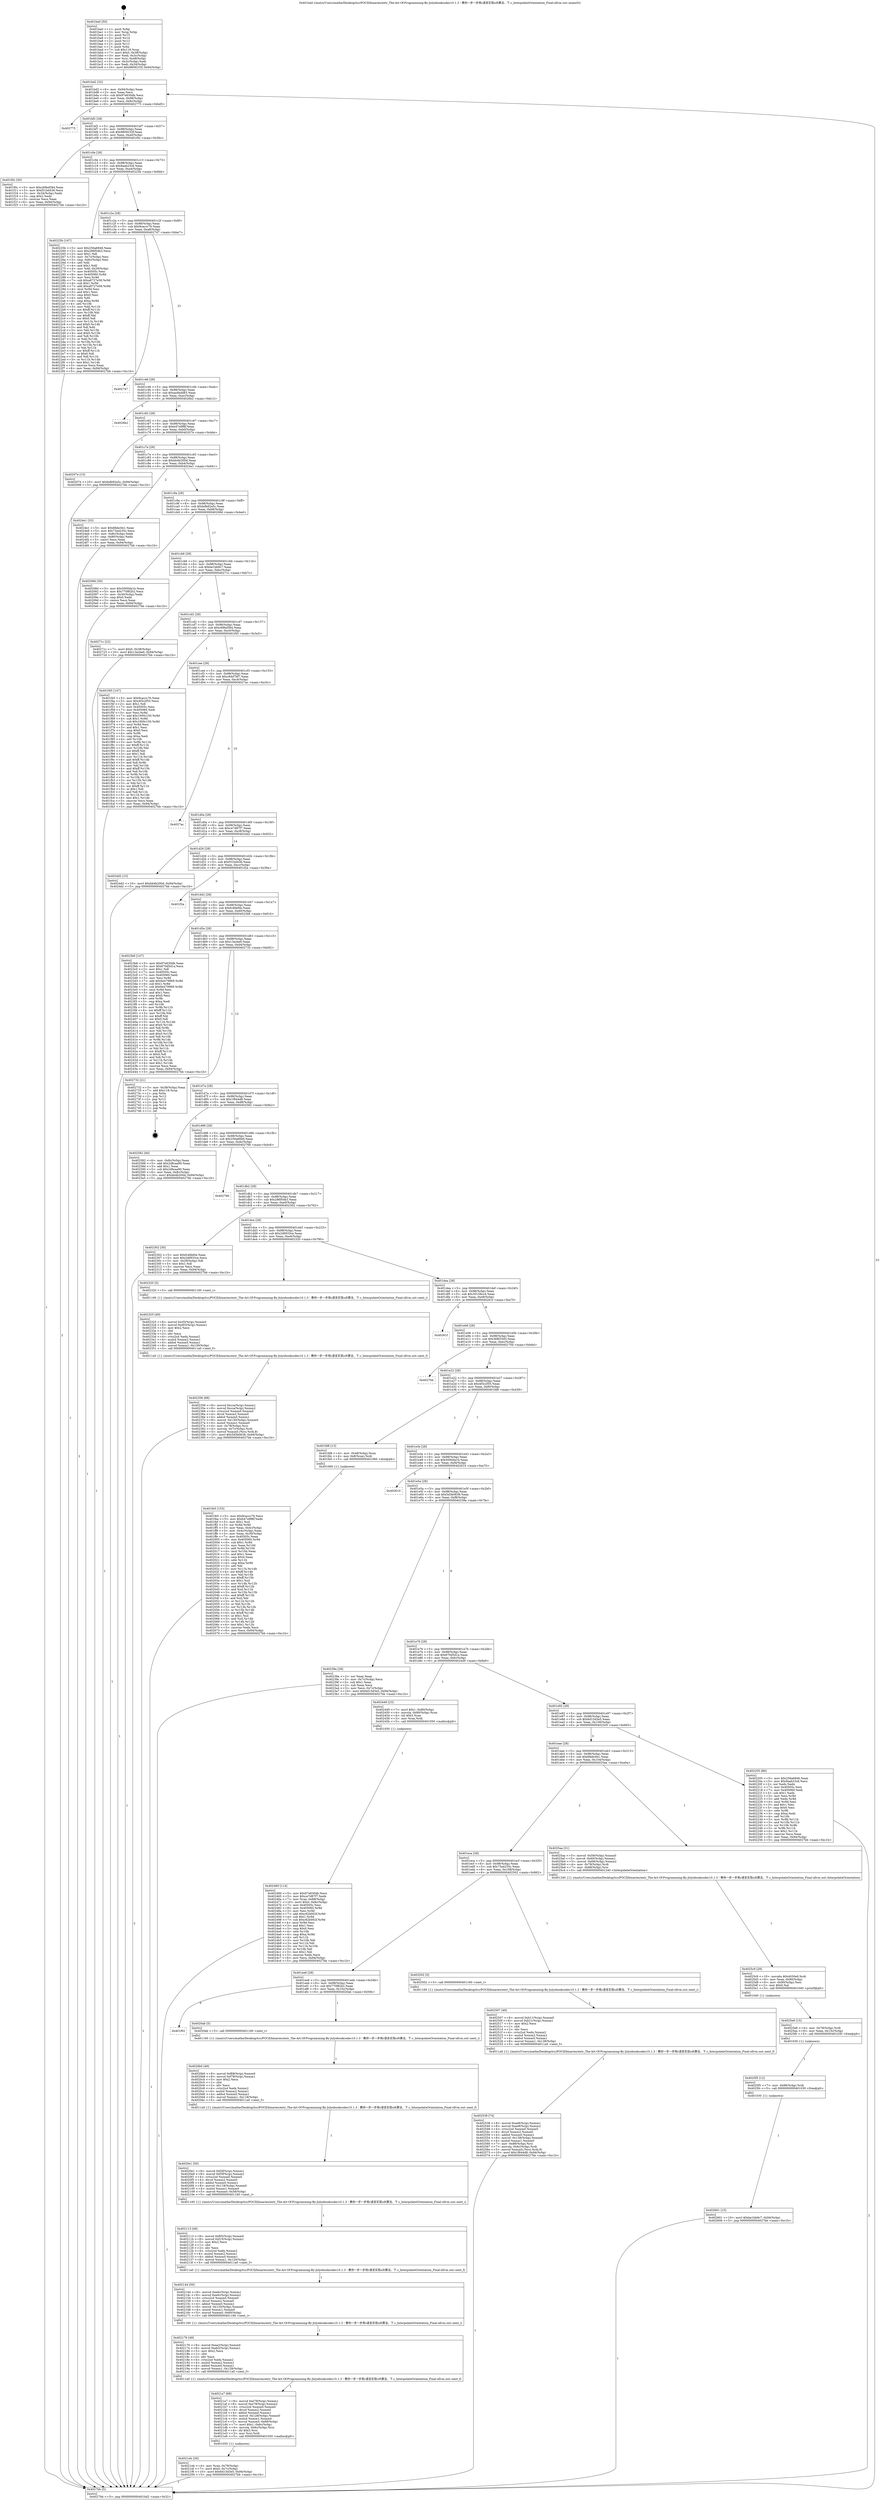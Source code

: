 digraph "0x401ba0" {
  label = "0x401ba0 (/mnt/c/Users/mathe/Desktop/tcc/POCII/binaries/extr_The-Art-Of-Programming-By-Julyebookcodec10.1.3：教你一步一步用c语言实现sift算法、下.c_InterpolateOrientation_Final-ollvm.out::main(0))"
  labelloc = "t"
  node[shape=record]

  Entry [label="",width=0.3,height=0.3,shape=circle,fillcolor=black,style=filled]
  "0x401bd2" [label="{
     0x401bd2 [32]\l
     | [instrs]\l
     &nbsp;&nbsp;0x401bd2 \<+6\>: mov -0x94(%rbp),%eax\l
     &nbsp;&nbsp;0x401bd8 \<+2\>: mov %eax,%ecx\l
     &nbsp;&nbsp;0x401bda \<+6\>: sub $0x97e630db,%ecx\l
     &nbsp;&nbsp;0x401be0 \<+6\>: mov %eax,-0x98(%rbp)\l
     &nbsp;&nbsp;0x401be6 \<+6\>: mov %ecx,-0x9c(%rbp)\l
     &nbsp;&nbsp;0x401bec \<+6\>: je 0000000000402775 \<main+0xbd5\>\l
  }"]
  "0x402775" [label="{
     0x402775\l
  }", style=dashed]
  "0x401bf2" [label="{
     0x401bf2 [28]\l
     | [instrs]\l
     &nbsp;&nbsp;0x401bf2 \<+5\>: jmp 0000000000401bf7 \<main+0x57\>\l
     &nbsp;&nbsp;0x401bf7 \<+6\>: mov -0x98(%rbp),%eax\l
     &nbsp;&nbsp;0x401bfd \<+5\>: sub $0x9809233f,%eax\l
     &nbsp;&nbsp;0x401c02 \<+6\>: mov %eax,-0xa0(%rbp)\l
     &nbsp;&nbsp;0x401c08 \<+6\>: je 0000000000401f0c \<main+0x36c\>\l
  }"]
  Exit [label="",width=0.3,height=0.3,shape=circle,fillcolor=black,style=filled,peripheries=2]
  "0x401f0c" [label="{
     0x401f0c [30]\l
     | [instrs]\l
     &nbsp;&nbsp;0x401f0c \<+5\>: mov $0xc69bd584,%eax\l
     &nbsp;&nbsp;0x401f11 \<+5\>: mov $0xf31bd436,%ecx\l
     &nbsp;&nbsp;0x401f16 \<+3\>: mov -0x34(%rbp),%edx\l
     &nbsp;&nbsp;0x401f19 \<+3\>: cmp $0x2,%edx\l
     &nbsp;&nbsp;0x401f1c \<+3\>: cmovne %ecx,%eax\l
     &nbsp;&nbsp;0x401f1f \<+6\>: mov %eax,-0x94(%rbp)\l
     &nbsp;&nbsp;0x401f25 \<+5\>: jmp 00000000004027bb \<main+0xc1b\>\l
  }"]
  "0x401c0e" [label="{
     0x401c0e [28]\l
     | [instrs]\l
     &nbsp;&nbsp;0x401c0e \<+5\>: jmp 0000000000401c13 \<main+0x73\>\l
     &nbsp;&nbsp;0x401c13 \<+6\>: mov -0x98(%rbp),%eax\l
     &nbsp;&nbsp;0x401c19 \<+5\>: sub $0x9aab23c6,%eax\l
     &nbsp;&nbsp;0x401c1e \<+6\>: mov %eax,-0xa4(%rbp)\l
     &nbsp;&nbsp;0x401c24 \<+6\>: je 000000000040225b \<main+0x6bb\>\l
  }"]
  "0x4027bb" [label="{
     0x4027bb [5]\l
     | [instrs]\l
     &nbsp;&nbsp;0x4027bb \<+5\>: jmp 0000000000401bd2 \<main+0x32\>\l
  }"]
  "0x401ba0" [label="{
     0x401ba0 [50]\l
     | [instrs]\l
     &nbsp;&nbsp;0x401ba0 \<+1\>: push %rbp\l
     &nbsp;&nbsp;0x401ba1 \<+3\>: mov %rsp,%rbp\l
     &nbsp;&nbsp;0x401ba4 \<+2\>: push %r15\l
     &nbsp;&nbsp;0x401ba6 \<+2\>: push %r14\l
     &nbsp;&nbsp;0x401ba8 \<+2\>: push %r13\l
     &nbsp;&nbsp;0x401baa \<+2\>: push %r12\l
     &nbsp;&nbsp;0x401bac \<+1\>: push %rbx\l
     &nbsp;&nbsp;0x401bad \<+7\>: sub $0x118,%rsp\l
     &nbsp;&nbsp;0x401bb4 \<+7\>: movl $0x0,-0x38(%rbp)\l
     &nbsp;&nbsp;0x401bbb \<+3\>: mov %edi,-0x3c(%rbp)\l
     &nbsp;&nbsp;0x401bbe \<+4\>: mov %rsi,-0x48(%rbp)\l
     &nbsp;&nbsp;0x401bc2 \<+3\>: mov -0x3c(%rbp),%edi\l
     &nbsp;&nbsp;0x401bc5 \<+3\>: mov %edi,-0x34(%rbp)\l
     &nbsp;&nbsp;0x401bc8 \<+10\>: movl $0x9809233f,-0x94(%rbp)\l
  }"]
  "0x402601" [label="{
     0x402601 [15]\l
     | [instrs]\l
     &nbsp;&nbsp;0x402601 \<+10\>: movl $0xbe1bb9c7,-0x94(%rbp)\l
     &nbsp;&nbsp;0x40260b \<+5\>: jmp 00000000004027bb \<main+0xc1b\>\l
  }"]
  "0x40225b" [label="{
     0x40225b [167]\l
     | [instrs]\l
     &nbsp;&nbsp;0x40225b \<+5\>: mov $0x256a6846,%eax\l
     &nbsp;&nbsp;0x402260 \<+5\>: mov $0x286f54b3,%ecx\l
     &nbsp;&nbsp;0x402265 \<+2\>: mov $0x1,%dl\l
     &nbsp;&nbsp;0x402267 \<+3\>: mov -0x7c(%rbp),%esi\l
     &nbsp;&nbsp;0x40226a \<+3\>: cmp -0x6c(%rbp),%esi\l
     &nbsp;&nbsp;0x40226d \<+4\>: setl %dil\l
     &nbsp;&nbsp;0x402271 \<+4\>: and $0x1,%dil\l
     &nbsp;&nbsp;0x402275 \<+4\>: mov %dil,-0x29(%rbp)\l
     &nbsp;&nbsp;0x402279 \<+7\>: mov 0x40505c,%esi\l
     &nbsp;&nbsp;0x402280 \<+8\>: mov 0x405060,%r8d\l
     &nbsp;&nbsp;0x402288 \<+3\>: mov %esi,%r9d\l
     &nbsp;&nbsp;0x40228b \<+7\>: sub $0xa8727e58,%r9d\l
     &nbsp;&nbsp;0x402292 \<+4\>: sub $0x1,%r9d\l
     &nbsp;&nbsp;0x402296 \<+7\>: add $0xa8727e58,%r9d\l
     &nbsp;&nbsp;0x40229d \<+4\>: imul %r9d,%esi\l
     &nbsp;&nbsp;0x4022a1 \<+3\>: and $0x1,%esi\l
     &nbsp;&nbsp;0x4022a4 \<+3\>: cmp $0x0,%esi\l
     &nbsp;&nbsp;0x4022a7 \<+4\>: sete %dil\l
     &nbsp;&nbsp;0x4022ab \<+4\>: cmp $0xa,%r8d\l
     &nbsp;&nbsp;0x4022af \<+4\>: setl %r10b\l
     &nbsp;&nbsp;0x4022b3 \<+3\>: mov %dil,%r11b\l
     &nbsp;&nbsp;0x4022b6 \<+4\>: xor $0xff,%r11b\l
     &nbsp;&nbsp;0x4022ba \<+3\>: mov %r10b,%bl\l
     &nbsp;&nbsp;0x4022bd \<+3\>: xor $0xff,%bl\l
     &nbsp;&nbsp;0x4022c0 \<+3\>: xor $0x0,%dl\l
     &nbsp;&nbsp;0x4022c3 \<+3\>: mov %r11b,%r14b\l
     &nbsp;&nbsp;0x4022c6 \<+4\>: and $0x0,%r14b\l
     &nbsp;&nbsp;0x4022ca \<+3\>: and %dl,%dil\l
     &nbsp;&nbsp;0x4022cd \<+3\>: mov %bl,%r15b\l
     &nbsp;&nbsp;0x4022d0 \<+4\>: and $0x0,%r15b\l
     &nbsp;&nbsp;0x4022d4 \<+3\>: and %dl,%r10b\l
     &nbsp;&nbsp;0x4022d7 \<+3\>: or %dil,%r14b\l
     &nbsp;&nbsp;0x4022da \<+3\>: or %r10b,%r15b\l
     &nbsp;&nbsp;0x4022dd \<+3\>: xor %r15b,%r14b\l
     &nbsp;&nbsp;0x4022e0 \<+3\>: or %bl,%r11b\l
     &nbsp;&nbsp;0x4022e3 \<+4\>: xor $0xff,%r11b\l
     &nbsp;&nbsp;0x4022e7 \<+3\>: or $0x0,%dl\l
     &nbsp;&nbsp;0x4022ea \<+3\>: and %dl,%r11b\l
     &nbsp;&nbsp;0x4022ed \<+3\>: or %r11b,%r14b\l
     &nbsp;&nbsp;0x4022f0 \<+4\>: test $0x1,%r14b\l
     &nbsp;&nbsp;0x4022f4 \<+3\>: cmovne %ecx,%eax\l
     &nbsp;&nbsp;0x4022f7 \<+6\>: mov %eax,-0x94(%rbp)\l
     &nbsp;&nbsp;0x4022fd \<+5\>: jmp 00000000004027bb \<main+0xc1b\>\l
  }"]
  "0x401c2a" [label="{
     0x401c2a [28]\l
     | [instrs]\l
     &nbsp;&nbsp;0x401c2a \<+5\>: jmp 0000000000401c2f \<main+0x8f\>\l
     &nbsp;&nbsp;0x401c2f \<+6\>: mov -0x98(%rbp),%eax\l
     &nbsp;&nbsp;0x401c35 \<+5\>: sub $0x9caccc76,%eax\l
     &nbsp;&nbsp;0x401c3a \<+6\>: mov %eax,-0xa8(%rbp)\l
     &nbsp;&nbsp;0x401c40 \<+6\>: je 0000000000402747 \<main+0xba7\>\l
  }"]
  "0x4025f5" [label="{
     0x4025f5 [12]\l
     | [instrs]\l
     &nbsp;&nbsp;0x4025f5 \<+7\>: mov -0x88(%rbp),%rdi\l
     &nbsp;&nbsp;0x4025fc \<+5\>: call 0000000000401030 \<free@plt\>\l
     | [calls]\l
     &nbsp;&nbsp;0x401030 \{1\} (unknown)\l
  }"]
  "0x402747" [label="{
     0x402747\l
  }", style=dashed]
  "0x401c46" [label="{
     0x401c46 [28]\l
     | [instrs]\l
     &nbsp;&nbsp;0x401c46 \<+5\>: jmp 0000000000401c4b \<main+0xab\>\l
     &nbsp;&nbsp;0x401c4b \<+6\>: mov -0x98(%rbp),%eax\l
     &nbsp;&nbsp;0x401c51 \<+5\>: sub $0xaa4bdd83,%eax\l
     &nbsp;&nbsp;0x401c56 \<+6\>: mov %eax,-0xac(%rbp)\l
     &nbsp;&nbsp;0x401c5c \<+6\>: je 00000000004026b2 \<main+0xb12\>\l
  }"]
  "0x4025e6" [label="{
     0x4025e6 [15]\l
     | [instrs]\l
     &nbsp;&nbsp;0x4025e6 \<+4\>: mov -0x78(%rbp),%rdi\l
     &nbsp;&nbsp;0x4025ea \<+6\>: mov %eax,-0x13c(%rbp)\l
     &nbsp;&nbsp;0x4025f0 \<+5\>: call 0000000000401030 \<free@plt\>\l
     | [calls]\l
     &nbsp;&nbsp;0x401030 \{1\} (unknown)\l
  }"]
  "0x4026b2" [label="{
     0x4026b2\l
  }", style=dashed]
  "0x401c62" [label="{
     0x401c62 [28]\l
     | [instrs]\l
     &nbsp;&nbsp;0x401c62 \<+5\>: jmp 0000000000401c67 \<main+0xc7\>\l
     &nbsp;&nbsp;0x401c67 \<+6\>: mov -0x98(%rbp),%eax\l
     &nbsp;&nbsp;0x401c6d \<+5\>: sub $0xb47e9f8f,%eax\l
     &nbsp;&nbsp;0x401c72 \<+6\>: mov %eax,-0xb0(%rbp)\l
     &nbsp;&nbsp;0x401c78 \<+6\>: je 000000000040207e \<main+0x4de\>\l
  }"]
  "0x4025c9" [label="{
     0x4025c9 [29]\l
     | [instrs]\l
     &nbsp;&nbsp;0x4025c9 \<+10\>: movabs $0x4030e6,%rdi\l
     &nbsp;&nbsp;0x4025d3 \<+6\>: mov %eax,-0x90(%rbp)\l
     &nbsp;&nbsp;0x4025d9 \<+6\>: mov -0x90(%rbp),%esi\l
     &nbsp;&nbsp;0x4025df \<+2\>: mov $0x0,%al\l
     &nbsp;&nbsp;0x4025e1 \<+5\>: call 0000000000401040 \<printf@plt\>\l
     | [calls]\l
     &nbsp;&nbsp;0x401040 \{1\} (unknown)\l
  }"]
  "0x40207e" [label="{
     0x40207e [15]\l
     | [instrs]\l
     &nbsp;&nbsp;0x40207e \<+10\>: movl $0xbdb92a5c,-0x94(%rbp)\l
     &nbsp;&nbsp;0x402088 \<+5\>: jmp 00000000004027bb \<main+0xc1b\>\l
  }"]
  "0x401c7e" [label="{
     0x401c7e [28]\l
     | [instrs]\l
     &nbsp;&nbsp;0x401c7e \<+5\>: jmp 0000000000401c83 \<main+0xe3\>\l
     &nbsp;&nbsp;0x401c83 \<+6\>: mov -0x98(%rbp),%eax\l
     &nbsp;&nbsp;0x401c89 \<+5\>: sub $0xbb4b200d,%eax\l
     &nbsp;&nbsp;0x401c8e \<+6\>: mov %eax,-0xb4(%rbp)\l
     &nbsp;&nbsp;0x401c94 \<+6\>: je 00000000004024e1 \<main+0x941\>\l
  }"]
  "0x402538" [label="{
     0x402538 [74]\l
     | [instrs]\l
     &nbsp;&nbsp;0x402538 \<+8\>: movsd 0xae8(%rip),%xmm1\l
     &nbsp;&nbsp;0x402540 \<+8\>: movsd 0xae8(%rip),%xmm2\l
     &nbsp;&nbsp;0x402548 \<+4\>: cvtss2sd %xmm0,%xmm0\l
     &nbsp;&nbsp;0x40254c \<+4\>: divsd %xmm2,%xmm0\l
     &nbsp;&nbsp;0x402550 \<+4\>: addsd %xmm0,%xmm1\l
     &nbsp;&nbsp;0x402554 \<+8\>: movsd -0x138(%rbp),%xmm0\l
     &nbsp;&nbsp;0x40255c \<+4\>: mulsd %xmm1,%xmm0\l
     &nbsp;&nbsp;0x402560 \<+7\>: mov -0x88(%rbp),%rsi\l
     &nbsp;&nbsp;0x402567 \<+7\>: movslq -0x8c(%rbp),%rdi\l
     &nbsp;&nbsp;0x40256e \<+5\>: movsd %xmm0,(%rsi,%rdi,8)\l
     &nbsp;&nbsp;0x402573 \<+10\>: movl $0x1f644d8,-0x94(%rbp)\l
     &nbsp;&nbsp;0x40257d \<+5\>: jmp 00000000004027bb \<main+0xc1b\>\l
  }"]
  "0x4024e1" [label="{
     0x4024e1 [33]\l
     | [instrs]\l
     &nbsp;&nbsp;0x4024e1 \<+5\>: mov $0x6febc0e1,%eax\l
     &nbsp;&nbsp;0x4024e6 \<+5\>: mov $0x73a4235c,%ecx\l
     &nbsp;&nbsp;0x4024eb \<+6\>: mov -0x8c(%rbp),%edx\l
     &nbsp;&nbsp;0x4024f1 \<+3\>: cmp -0x80(%rbp),%edx\l
     &nbsp;&nbsp;0x4024f4 \<+3\>: cmovl %ecx,%eax\l
     &nbsp;&nbsp;0x4024f7 \<+6\>: mov %eax,-0x94(%rbp)\l
     &nbsp;&nbsp;0x4024fd \<+5\>: jmp 00000000004027bb \<main+0xc1b\>\l
  }"]
  "0x401c9a" [label="{
     0x401c9a [28]\l
     | [instrs]\l
     &nbsp;&nbsp;0x401c9a \<+5\>: jmp 0000000000401c9f \<main+0xff\>\l
     &nbsp;&nbsp;0x401c9f \<+6\>: mov -0x98(%rbp),%eax\l
     &nbsp;&nbsp;0x401ca5 \<+5\>: sub $0xbdb92a5c,%eax\l
     &nbsp;&nbsp;0x401caa \<+6\>: mov %eax,-0xb8(%rbp)\l
     &nbsp;&nbsp;0x401cb0 \<+6\>: je 000000000040208d \<main+0x4ed\>\l
  }"]
  "0x402507" [label="{
     0x402507 [49]\l
     | [instrs]\l
     &nbsp;&nbsp;0x402507 \<+8\>: movsd 0xb11(%rip),%xmm0\l
     &nbsp;&nbsp;0x40250f \<+8\>: movsd 0xb21(%rip),%xmm1\l
     &nbsp;&nbsp;0x402517 \<+5\>: mov $0x2,%ecx\l
     &nbsp;&nbsp;0x40251c \<+1\>: cltd\l
     &nbsp;&nbsp;0x40251d \<+2\>: idiv %ecx\l
     &nbsp;&nbsp;0x40251f \<+4\>: cvtsi2sd %edx,%xmm2\l
     &nbsp;&nbsp;0x402523 \<+4\>: mulsd %xmm2,%xmm1\l
     &nbsp;&nbsp;0x402527 \<+4\>: addsd %xmm0,%xmm1\l
     &nbsp;&nbsp;0x40252b \<+8\>: movsd %xmm1,-0x138(%rbp)\l
     &nbsp;&nbsp;0x402533 \<+5\>: call 00000000004011a0 \<next_f\>\l
     | [calls]\l
     &nbsp;&nbsp;0x4011a0 \{1\} (/mnt/c/Users/mathe/Desktop/tcc/POCII/binaries/extr_The-Art-Of-Programming-By-Julyebookcodec10.1.3：教你一步一步用c语言实现sift算法、下.c_InterpolateOrientation_Final-ollvm.out::next_f)\l
  }"]
  "0x40208d" [label="{
     0x40208d [30]\l
     | [instrs]\l
     &nbsp;&nbsp;0x40208d \<+5\>: mov $0x5000da1b,%eax\l
     &nbsp;&nbsp;0x402092 \<+5\>: mov $0x770f82b2,%ecx\l
     &nbsp;&nbsp;0x402097 \<+3\>: mov -0x30(%rbp),%edx\l
     &nbsp;&nbsp;0x40209a \<+3\>: cmp $0x0,%edx\l
     &nbsp;&nbsp;0x40209d \<+3\>: cmove %ecx,%eax\l
     &nbsp;&nbsp;0x4020a0 \<+6\>: mov %eax,-0x94(%rbp)\l
     &nbsp;&nbsp;0x4020a6 \<+5\>: jmp 00000000004027bb \<main+0xc1b\>\l
  }"]
  "0x401cb6" [label="{
     0x401cb6 [28]\l
     | [instrs]\l
     &nbsp;&nbsp;0x401cb6 \<+5\>: jmp 0000000000401cbb \<main+0x11b\>\l
     &nbsp;&nbsp;0x401cbb \<+6\>: mov -0x98(%rbp),%eax\l
     &nbsp;&nbsp;0x401cc1 \<+5\>: sub $0xbe1bb9c7,%eax\l
     &nbsp;&nbsp;0x401cc6 \<+6\>: mov %eax,-0xbc(%rbp)\l
     &nbsp;&nbsp;0x401ccc \<+6\>: je 000000000040271c \<main+0xb7c\>\l
  }"]
  "0x402460" [label="{
     0x402460 [114]\l
     | [instrs]\l
     &nbsp;&nbsp;0x402460 \<+5\>: mov $0x97e630db,%ecx\l
     &nbsp;&nbsp;0x402465 \<+5\>: mov $0xce7d87f7,%edx\l
     &nbsp;&nbsp;0x40246a \<+7\>: mov %rax,-0x88(%rbp)\l
     &nbsp;&nbsp;0x402471 \<+10\>: movl $0x0,-0x8c(%rbp)\l
     &nbsp;&nbsp;0x40247b \<+7\>: mov 0x40505c,%esi\l
     &nbsp;&nbsp;0x402482 \<+8\>: mov 0x405060,%r8d\l
     &nbsp;&nbsp;0x40248a \<+3\>: mov %esi,%r9d\l
     &nbsp;&nbsp;0x40248d \<+7\>: add $0xc62b002f,%r9d\l
     &nbsp;&nbsp;0x402494 \<+4\>: sub $0x1,%r9d\l
     &nbsp;&nbsp;0x402498 \<+7\>: sub $0xc62b002f,%r9d\l
     &nbsp;&nbsp;0x40249f \<+4\>: imul %r9d,%esi\l
     &nbsp;&nbsp;0x4024a3 \<+3\>: and $0x1,%esi\l
     &nbsp;&nbsp;0x4024a6 \<+3\>: cmp $0x0,%esi\l
     &nbsp;&nbsp;0x4024a9 \<+4\>: sete %r10b\l
     &nbsp;&nbsp;0x4024ad \<+4\>: cmp $0xa,%r8d\l
     &nbsp;&nbsp;0x4024b1 \<+4\>: setl %r11b\l
     &nbsp;&nbsp;0x4024b5 \<+3\>: mov %r10b,%bl\l
     &nbsp;&nbsp;0x4024b8 \<+3\>: and %r11b,%bl\l
     &nbsp;&nbsp;0x4024bb \<+3\>: xor %r11b,%r10b\l
     &nbsp;&nbsp;0x4024be \<+3\>: or %r10b,%bl\l
     &nbsp;&nbsp;0x4024c1 \<+3\>: test $0x1,%bl\l
     &nbsp;&nbsp;0x4024c4 \<+3\>: cmovne %edx,%ecx\l
     &nbsp;&nbsp;0x4024c7 \<+6\>: mov %ecx,-0x94(%rbp)\l
     &nbsp;&nbsp;0x4024cd \<+5\>: jmp 00000000004027bb \<main+0xc1b\>\l
  }"]
  "0x40271c" [label="{
     0x40271c [22]\l
     | [instrs]\l
     &nbsp;&nbsp;0x40271c \<+7\>: movl $0x0,-0x38(%rbp)\l
     &nbsp;&nbsp;0x402723 \<+10\>: movl $0x13ecbe0,-0x94(%rbp)\l
     &nbsp;&nbsp;0x40272d \<+5\>: jmp 00000000004027bb \<main+0xc1b\>\l
  }"]
  "0x401cd2" [label="{
     0x401cd2 [28]\l
     | [instrs]\l
     &nbsp;&nbsp;0x401cd2 \<+5\>: jmp 0000000000401cd7 \<main+0x137\>\l
     &nbsp;&nbsp;0x401cd7 \<+6\>: mov -0x98(%rbp),%eax\l
     &nbsp;&nbsp;0x401cdd \<+5\>: sub $0xc69bd584,%eax\l
     &nbsp;&nbsp;0x401ce2 \<+6\>: mov %eax,-0xc0(%rbp)\l
     &nbsp;&nbsp;0x401ce8 \<+6\>: je 0000000000401f45 \<main+0x3a5\>\l
  }"]
  "0x402356" [label="{
     0x402356 [68]\l
     | [instrs]\l
     &nbsp;&nbsp;0x402356 \<+8\>: movsd 0xcca(%rip),%xmm1\l
     &nbsp;&nbsp;0x40235e \<+8\>: movsd 0xcca(%rip),%xmm2\l
     &nbsp;&nbsp;0x402366 \<+4\>: cvtss2sd %xmm0,%xmm0\l
     &nbsp;&nbsp;0x40236a \<+4\>: divsd %xmm2,%xmm0\l
     &nbsp;&nbsp;0x40236e \<+4\>: addsd %xmm0,%xmm1\l
     &nbsp;&nbsp;0x402372 \<+8\>: movsd -0x130(%rbp),%xmm0\l
     &nbsp;&nbsp;0x40237a \<+4\>: mulsd %xmm1,%xmm0\l
     &nbsp;&nbsp;0x40237e \<+4\>: mov -0x78(%rbp),%rsi\l
     &nbsp;&nbsp;0x402382 \<+4\>: movslq -0x7c(%rbp),%rdi\l
     &nbsp;&nbsp;0x402386 \<+5\>: movsd %xmm0,(%rsi,%rdi,8)\l
     &nbsp;&nbsp;0x40238b \<+10\>: movl $0x5d3b0638,-0x94(%rbp)\l
     &nbsp;&nbsp;0x402395 \<+5\>: jmp 00000000004027bb \<main+0xc1b\>\l
  }"]
  "0x401f45" [label="{
     0x401f45 [147]\l
     | [instrs]\l
     &nbsp;&nbsp;0x401f45 \<+5\>: mov $0x9caccc76,%eax\l
     &nbsp;&nbsp;0x401f4a \<+5\>: mov $0x4f3c2f55,%ecx\l
     &nbsp;&nbsp;0x401f4f \<+2\>: mov $0x1,%dl\l
     &nbsp;&nbsp;0x401f51 \<+7\>: mov 0x40505c,%esi\l
     &nbsp;&nbsp;0x401f58 \<+7\>: mov 0x405060,%edi\l
     &nbsp;&nbsp;0x401f5f \<+3\>: mov %esi,%r8d\l
     &nbsp;&nbsp;0x401f62 \<+7\>: add $0x1000c150,%r8d\l
     &nbsp;&nbsp;0x401f69 \<+4\>: sub $0x1,%r8d\l
     &nbsp;&nbsp;0x401f6d \<+7\>: sub $0x1000c150,%r8d\l
     &nbsp;&nbsp;0x401f74 \<+4\>: imul %r8d,%esi\l
     &nbsp;&nbsp;0x401f78 \<+3\>: and $0x1,%esi\l
     &nbsp;&nbsp;0x401f7b \<+3\>: cmp $0x0,%esi\l
     &nbsp;&nbsp;0x401f7e \<+4\>: sete %r9b\l
     &nbsp;&nbsp;0x401f82 \<+3\>: cmp $0xa,%edi\l
     &nbsp;&nbsp;0x401f85 \<+4\>: setl %r10b\l
     &nbsp;&nbsp;0x401f89 \<+3\>: mov %r9b,%r11b\l
     &nbsp;&nbsp;0x401f8c \<+4\>: xor $0xff,%r11b\l
     &nbsp;&nbsp;0x401f90 \<+3\>: mov %r10b,%bl\l
     &nbsp;&nbsp;0x401f93 \<+3\>: xor $0xff,%bl\l
     &nbsp;&nbsp;0x401f96 \<+3\>: xor $0x1,%dl\l
     &nbsp;&nbsp;0x401f99 \<+3\>: mov %r11b,%r14b\l
     &nbsp;&nbsp;0x401f9c \<+4\>: and $0xff,%r14b\l
     &nbsp;&nbsp;0x401fa0 \<+3\>: and %dl,%r9b\l
     &nbsp;&nbsp;0x401fa3 \<+3\>: mov %bl,%r15b\l
     &nbsp;&nbsp;0x401fa6 \<+4\>: and $0xff,%r15b\l
     &nbsp;&nbsp;0x401faa \<+3\>: and %dl,%r10b\l
     &nbsp;&nbsp;0x401fad \<+3\>: or %r9b,%r14b\l
     &nbsp;&nbsp;0x401fb0 \<+3\>: or %r10b,%r15b\l
     &nbsp;&nbsp;0x401fb3 \<+3\>: xor %r15b,%r14b\l
     &nbsp;&nbsp;0x401fb6 \<+3\>: or %bl,%r11b\l
     &nbsp;&nbsp;0x401fb9 \<+4\>: xor $0xff,%r11b\l
     &nbsp;&nbsp;0x401fbd \<+3\>: or $0x1,%dl\l
     &nbsp;&nbsp;0x401fc0 \<+3\>: and %dl,%r11b\l
     &nbsp;&nbsp;0x401fc3 \<+3\>: or %r11b,%r14b\l
     &nbsp;&nbsp;0x401fc6 \<+4\>: test $0x1,%r14b\l
     &nbsp;&nbsp;0x401fca \<+3\>: cmovne %ecx,%eax\l
     &nbsp;&nbsp;0x401fcd \<+6\>: mov %eax,-0x94(%rbp)\l
     &nbsp;&nbsp;0x401fd3 \<+5\>: jmp 00000000004027bb \<main+0xc1b\>\l
  }"]
  "0x401cee" [label="{
     0x401cee [28]\l
     | [instrs]\l
     &nbsp;&nbsp;0x401cee \<+5\>: jmp 0000000000401cf3 \<main+0x153\>\l
     &nbsp;&nbsp;0x401cf3 \<+6\>: mov -0x98(%rbp),%eax\l
     &nbsp;&nbsp;0x401cf9 \<+5\>: sub $0xc84d7bf7,%eax\l
     &nbsp;&nbsp;0x401cfe \<+6\>: mov %eax,-0xc4(%rbp)\l
     &nbsp;&nbsp;0x401d04 \<+6\>: je 00000000004027ac \<main+0xc0c\>\l
  }"]
  "0x402325" [label="{
     0x402325 [49]\l
     | [instrs]\l
     &nbsp;&nbsp;0x402325 \<+8\>: movsd 0xcf3(%rip),%xmm0\l
     &nbsp;&nbsp;0x40232d \<+8\>: movsd 0xd03(%rip),%xmm1\l
     &nbsp;&nbsp;0x402335 \<+5\>: mov $0x2,%ecx\l
     &nbsp;&nbsp;0x40233a \<+1\>: cltd\l
     &nbsp;&nbsp;0x40233b \<+2\>: idiv %ecx\l
     &nbsp;&nbsp;0x40233d \<+4\>: cvtsi2sd %edx,%xmm2\l
     &nbsp;&nbsp;0x402341 \<+4\>: mulsd %xmm2,%xmm1\l
     &nbsp;&nbsp;0x402345 \<+4\>: addsd %xmm0,%xmm1\l
     &nbsp;&nbsp;0x402349 \<+8\>: movsd %xmm1,-0x130(%rbp)\l
     &nbsp;&nbsp;0x402351 \<+5\>: call 00000000004011a0 \<next_f\>\l
     | [calls]\l
     &nbsp;&nbsp;0x4011a0 \{1\} (/mnt/c/Users/mathe/Desktop/tcc/POCII/binaries/extr_The-Art-Of-Programming-By-Julyebookcodec10.1.3：教你一步一步用c语言实现sift算法、下.c_InterpolateOrientation_Final-ollvm.out::next_f)\l
  }"]
  "0x4027ac" [label="{
     0x4027ac\l
  }", style=dashed]
  "0x401d0a" [label="{
     0x401d0a [28]\l
     | [instrs]\l
     &nbsp;&nbsp;0x401d0a \<+5\>: jmp 0000000000401d0f \<main+0x16f\>\l
     &nbsp;&nbsp;0x401d0f \<+6\>: mov -0x98(%rbp),%eax\l
     &nbsp;&nbsp;0x401d15 \<+5\>: sub $0xce7d87f7,%eax\l
     &nbsp;&nbsp;0x401d1a \<+6\>: mov %eax,-0xc8(%rbp)\l
     &nbsp;&nbsp;0x401d20 \<+6\>: je 00000000004024d2 \<main+0x932\>\l
  }"]
  "0x4021eb" [label="{
     0x4021eb [26]\l
     | [instrs]\l
     &nbsp;&nbsp;0x4021eb \<+4\>: mov %rax,-0x78(%rbp)\l
     &nbsp;&nbsp;0x4021ef \<+7\>: movl $0x0,-0x7c(%rbp)\l
     &nbsp;&nbsp;0x4021f6 \<+10\>: movl $0x6d15d3e5,-0x94(%rbp)\l
     &nbsp;&nbsp;0x402200 \<+5\>: jmp 00000000004027bb \<main+0xc1b\>\l
  }"]
  "0x4024d2" [label="{
     0x4024d2 [15]\l
     | [instrs]\l
     &nbsp;&nbsp;0x4024d2 \<+10\>: movl $0xbb4b200d,-0x94(%rbp)\l
     &nbsp;&nbsp;0x4024dc \<+5\>: jmp 00000000004027bb \<main+0xc1b\>\l
  }"]
  "0x401d26" [label="{
     0x401d26 [28]\l
     | [instrs]\l
     &nbsp;&nbsp;0x401d26 \<+5\>: jmp 0000000000401d2b \<main+0x18b\>\l
     &nbsp;&nbsp;0x401d2b \<+6\>: mov -0x98(%rbp),%eax\l
     &nbsp;&nbsp;0x401d31 \<+5\>: sub $0xf31bd436,%eax\l
     &nbsp;&nbsp;0x401d36 \<+6\>: mov %eax,-0xcc(%rbp)\l
     &nbsp;&nbsp;0x401d3c \<+6\>: je 0000000000401f2a \<main+0x38a\>\l
  }"]
  "0x4021a7" [label="{
     0x4021a7 [68]\l
     | [instrs]\l
     &nbsp;&nbsp;0x4021a7 \<+8\>: movsd 0xe79(%rip),%xmm1\l
     &nbsp;&nbsp;0x4021af \<+8\>: movsd 0xe79(%rip),%xmm2\l
     &nbsp;&nbsp;0x4021b7 \<+4\>: cvtss2sd %xmm0,%xmm0\l
     &nbsp;&nbsp;0x4021bb \<+4\>: divsd %xmm2,%xmm0\l
     &nbsp;&nbsp;0x4021bf \<+4\>: addsd %xmm0,%xmm1\l
     &nbsp;&nbsp;0x4021c3 \<+8\>: movsd -0x128(%rbp),%xmm0\l
     &nbsp;&nbsp;0x4021cb \<+4\>: mulsd %xmm1,%xmm0\l
     &nbsp;&nbsp;0x4021cf \<+5\>: movsd %xmm0,-0x68(%rbp)\l
     &nbsp;&nbsp;0x4021d4 \<+7\>: movl $0x1,-0x6c(%rbp)\l
     &nbsp;&nbsp;0x4021db \<+4\>: movslq -0x6c(%rbp),%rsi\l
     &nbsp;&nbsp;0x4021df \<+4\>: shl $0x3,%rsi\l
     &nbsp;&nbsp;0x4021e3 \<+3\>: mov %rsi,%rdi\l
     &nbsp;&nbsp;0x4021e6 \<+5\>: call 0000000000401050 \<malloc@plt\>\l
     | [calls]\l
     &nbsp;&nbsp;0x401050 \{1\} (unknown)\l
  }"]
  "0x401f2a" [label="{
     0x401f2a\l
  }", style=dashed]
  "0x401d42" [label="{
     0x401d42 [28]\l
     | [instrs]\l
     &nbsp;&nbsp;0x401d42 \<+5\>: jmp 0000000000401d47 \<main+0x1a7\>\l
     &nbsp;&nbsp;0x401d47 \<+6\>: mov -0x98(%rbp),%eax\l
     &nbsp;&nbsp;0x401d4d \<+5\>: sub $0xfc4fdd0e,%eax\l
     &nbsp;&nbsp;0x401d52 \<+6\>: mov %eax,-0xd0(%rbp)\l
     &nbsp;&nbsp;0x401d58 \<+6\>: je 00000000004023b6 \<main+0x816\>\l
  }"]
  "0x402176" [label="{
     0x402176 [49]\l
     | [instrs]\l
     &nbsp;&nbsp;0x402176 \<+8\>: movsd 0xea2(%rip),%xmm0\l
     &nbsp;&nbsp;0x40217e \<+8\>: movsd 0xeb2(%rip),%xmm1\l
     &nbsp;&nbsp;0x402186 \<+5\>: mov $0x2,%ecx\l
     &nbsp;&nbsp;0x40218b \<+1\>: cltd\l
     &nbsp;&nbsp;0x40218c \<+2\>: idiv %ecx\l
     &nbsp;&nbsp;0x40218e \<+4\>: cvtsi2sd %edx,%xmm2\l
     &nbsp;&nbsp;0x402192 \<+4\>: mulsd %xmm2,%xmm1\l
     &nbsp;&nbsp;0x402196 \<+4\>: addsd %xmm0,%xmm1\l
     &nbsp;&nbsp;0x40219a \<+8\>: movsd %xmm1,-0x128(%rbp)\l
     &nbsp;&nbsp;0x4021a2 \<+5\>: call 00000000004011a0 \<next_f\>\l
     | [calls]\l
     &nbsp;&nbsp;0x4011a0 \{1\} (/mnt/c/Users/mathe/Desktop/tcc/POCII/binaries/extr_The-Art-Of-Programming-By-Julyebookcodec10.1.3：教你一步一步用c语言实现sift算法、下.c_InterpolateOrientation_Final-ollvm.out::next_f)\l
  }"]
  "0x4023b6" [label="{
     0x4023b6 [147]\l
     | [instrs]\l
     &nbsp;&nbsp;0x4023b6 \<+5\>: mov $0x97e630db,%eax\l
     &nbsp;&nbsp;0x4023bb \<+5\>: mov $0x670d5d1a,%ecx\l
     &nbsp;&nbsp;0x4023c0 \<+2\>: mov $0x1,%dl\l
     &nbsp;&nbsp;0x4023c2 \<+7\>: mov 0x40505c,%esi\l
     &nbsp;&nbsp;0x4023c9 \<+7\>: mov 0x405060,%edi\l
     &nbsp;&nbsp;0x4023d0 \<+3\>: mov %esi,%r8d\l
     &nbsp;&nbsp;0x4023d3 \<+7\>: add $0x6e479969,%r8d\l
     &nbsp;&nbsp;0x4023da \<+4\>: sub $0x1,%r8d\l
     &nbsp;&nbsp;0x4023de \<+7\>: sub $0x6e479969,%r8d\l
     &nbsp;&nbsp;0x4023e5 \<+4\>: imul %r8d,%esi\l
     &nbsp;&nbsp;0x4023e9 \<+3\>: and $0x1,%esi\l
     &nbsp;&nbsp;0x4023ec \<+3\>: cmp $0x0,%esi\l
     &nbsp;&nbsp;0x4023ef \<+4\>: sete %r9b\l
     &nbsp;&nbsp;0x4023f3 \<+3\>: cmp $0xa,%edi\l
     &nbsp;&nbsp;0x4023f6 \<+4\>: setl %r10b\l
     &nbsp;&nbsp;0x4023fa \<+3\>: mov %r9b,%r11b\l
     &nbsp;&nbsp;0x4023fd \<+4\>: xor $0xff,%r11b\l
     &nbsp;&nbsp;0x402401 \<+3\>: mov %r10b,%bl\l
     &nbsp;&nbsp;0x402404 \<+3\>: xor $0xff,%bl\l
     &nbsp;&nbsp;0x402407 \<+3\>: xor $0x0,%dl\l
     &nbsp;&nbsp;0x40240a \<+3\>: mov %r11b,%r14b\l
     &nbsp;&nbsp;0x40240d \<+4\>: and $0x0,%r14b\l
     &nbsp;&nbsp;0x402411 \<+3\>: and %dl,%r9b\l
     &nbsp;&nbsp;0x402414 \<+3\>: mov %bl,%r15b\l
     &nbsp;&nbsp;0x402417 \<+4\>: and $0x0,%r15b\l
     &nbsp;&nbsp;0x40241b \<+3\>: and %dl,%r10b\l
     &nbsp;&nbsp;0x40241e \<+3\>: or %r9b,%r14b\l
     &nbsp;&nbsp;0x402421 \<+3\>: or %r10b,%r15b\l
     &nbsp;&nbsp;0x402424 \<+3\>: xor %r15b,%r14b\l
     &nbsp;&nbsp;0x402427 \<+3\>: or %bl,%r11b\l
     &nbsp;&nbsp;0x40242a \<+4\>: xor $0xff,%r11b\l
     &nbsp;&nbsp;0x40242e \<+3\>: or $0x0,%dl\l
     &nbsp;&nbsp;0x402431 \<+3\>: and %dl,%r11b\l
     &nbsp;&nbsp;0x402434 \<+3\>: or %r11b,%r14b\l
     &nbsp;&nbsp;0x402437 \<+4\>: test $0x1,%r14b\l
     &nbsp;&nbsp;0x40243b \<+3\>: cmovne %ecx,%eax\l
     &nbsp;&nbsp;0x40243e \<+6\>: mov %eax,-0x94(%rbp)\l
     &nbsp;&nbsp;0x402444 \<+5\>: jmp 00000000004027bb \<main+0xc1b\>\l
  }"]
  "0x401d5e" [label="{
     0x401d5e [28]\l
     | [instrs]\l
     &nbsp;&nbsp;0x401d5e \<+5\>: jmp 0000000000401d63 \<main+0x1c3\>\l
     &nbsp;&nbsp;0x401d63 \<+6\>: mov -0x98(%rbp),%eax\l
     &nbsp;&nbsp;0x401d69 \<+5\>: sub $0x13ecbe0,%eax\l
     &nbsp;&nbsp;0x401d6e \<+6\>: mov %eax,-0xd4(%rbp)\l
     &nbsp;&nbsp;0x401d74 \<+6\>: je 0000000000402732 \<main+0xb92\>\l
  }"]
  "0x402144" [label="{
     0x402144 [50]\l
     | [instrs]\l
     &nbsp;&nbsp;0x402144 \<+8\>: movsd 0xedc(%rip),%xmm1\l
     &nbsp;&nbsp;0x40214c \<+8\>: movsd 0xedc(%rip),%xmm2\l
     &nbsp;&nbsp;0x402154 \<+4\>: cvtss2sd %xmm0,%xmm0\l
     &nbsp;&nbsp;0x402158 \<+4\>: divsd %xmm2,%xmm0\l
     &nbsp;&nbsp;0x40215c \<+4\>: addsd %xmm0,%xmm1\l
     &nbsp;&nbsp;0x402160 \<+8\>: movsd -0x120(%rbp),%xmm0\l
     &nbsp;&nbsp;0x402168 \<+4\>: mulsd %xmm1,%xmm0\l
     &nbsp;&nbsp;0x40216c \<+5\>: movsd %xmm0,-0x60(%rbp)\l
     &nbsp;&nbsp;0x402171 \<+5\>: call 0000000000401160 \<next_i\>\l
     | [calls]\l
     &nbsp;&nbsp;0x401160 \{1\} (/mnt/c/Users/mathe/Desktop/tcc/POCII/binaries/extr_The-Art-Of-Programming-By-Julyebookcodec10.1.3：教你一步一步用c语言实现sift算法、下.c_InterpolateOrientation_Final-ollvm.out::next_i)\l
  }"]
  "0x402732" [label="{
     0x402732 [21]\l
     | [instrs]\l
     &nbsp;&nbsp;0x402732 \<+3\>: mov -0x38(%rbp),%eax\l
     &nbsp;&nbsp;0x402735 \<+7\>: add $0x118,%rsp\l
     &nbsp;&nbsp;0x40273c \<+1\>: pop %rbx\l
     &nbsp;&nbsp;0x40273d \<+2\>: pop %r12\l
     &nbsp;&nbsp;0x40273f \<+2\>: pop %r13\l
     &nbsp;&nbsp;0x402741 \<+2\>: pop %r14\l
     &nbsp;&nbsp;0x402743 \<+2\>: pop %r15\l
     &nbsp;&nbsp;0x402745 \<+1\>: pop %rbp\l
     &nbsp;&nbsp;0x402746 \<+1\>: ret\l
  }"]
  "0x401d7a" [label="{
     0x401d7a [28]\l
     | [instrs]\l
     &nbsp;&nbsp;0x401d7a \<+5\>: jmp 0000000000401d7f \<main+0x1df\>\l
     &nbsp;&nbsp;0x401d7f \<+6\>: mov -0x98(%rbp),%eax\l
     &nbsp;&nbsp;0x401d85 \<+5\>: sub $0x1f644d8,%eax\l
     &nbsp;&nbsp;0x401d8a \<+6\>: mov %eax,-0xd8(%rbp)\l
     &nbsp;&nbsp;0x401d90 \<+6\>: je 0000000000402582 \<main+0x9e2\>\l
  }"]
  "0x402113" [label="{
     0x402113 [49]\l
     | [instrs]\l
     &nbsp;&nbsp;0x402113 \<+8\>: movsd 0xf05(%rip),%xmm0\l
     &nbsp;&nbsp;0x40211b \<+8\>: movsd 0xf15(%rip),%xmm1\l
     &nbsp;&nbsp;0x402123 \<+5\>: mov $0x2,%ecx\l
     &nbsp;&nbsp;0x402128 \<+1\>: cltd\l
     &nbsp;&nbsp;0x402129 \<+2\>: idiv %ecx\l
     &nbsp;&nbsp;0x40212b \<+4\>: cvtsi2sd %edx,%xmm2\l
     &nbsp;&nbsp;0x40212f \<+4\>: mulsd %xmm2,%xmm1\l
     &nbsp;&nbsp;0x402133 \<+4\>: addsd %xmm0,%xmm1\l
     &nbsp;&nbsp;0x402137 \<+8\>: movsd %xmm1,-0x120(%rbp)\l
     &nbsp;&nbsp;0x40213f \<+5\>: call 00000000004011a0 \<next_f\>\l
     | [calls]\l
     &nbsp;&nbsp;0x4011a0 \{1\} (/mnt/c/Users/mathe/Desktop/tcc/POCII/binaries/extr_The-Art-Of-Programming-By-Julyebookcodec10.1.3：教你一步一步用c语言实现sift算法、下.c_InterpolateOrientation_Final-ollvm.out::next_f)\l
  }"]
  "0x402582" [label="{
     0x402582 [40]\l
     | [instrs]\l
     &nbsp;&nbsp;0x402582 \<+6\>: mov -0x8c(%rbp),%eax\l
     &nbsp;&nbsp;0x402588 \<+5\>: add $0x2d8caa90,%eax\l
     &nbsp;&nbsp;0x40258d \<+3\>: add $0x1,%eax\l
     &nbsp;&nbsp;0x402590 \<+5\>: sub $0x2d8caa90,%eax\l
     &nbsp;&nbsp;0x402595 \<+6\>: mov %eax,-0x8c(%rbp)\l
     &nbsp;&nbsp;0x40259b \<+10\>: movl $0xbb4b200d,-0x94(%rbp)\l
     &nbsp;&nbsp;0x4025a5 \<+5\>: jmp 00000000004027bb \<main+0xc1b\>\l
  }"]
  "0x401d96" [label="{
     0x401d96 [28]\l
     | [instrs]\l
     &nbsp;&nbsp;0x401d96 \<+5\>: jmp 0000000000401d9b \<main+0x1fb\>\l
     &nbsp;&nbsp;0x401d9b \<+6\>: mov -0x98(%rbp),%eax\l
     &nbsp;&nbsp;0x401da1 \<+5\>: sub $0x256a6846,%eax\l
     &nbsp;&nbsp;0x401da6 \<+6\>: mov %eax,-0xdc(%rbp)\l
     &nbsp;&nbsp;0x401dac \<+6\>: je 0000000000402766 \<main+0xbc6\>\l
  }"]
  "0x4020e1" [label="{
     0x4020e1 [50]\l
     | [instrs]\l
     &nbsp;&nbsp;0x4020e1 \<+8\>: movsd 0xf3f(%rip),%xmm1\l
     &nbsp;&nbsp;0x4020e9 \<+8\>: movsd 0xf3f(%rip),%xmm2\l
     &nbsp;&nbsp;0x4020f1 \<+4\>: cvtss2sd %xmm0,%xmm0\l
     &nbsp;&nbsp;0x4020f5 \<+4\>: divsd %xmm2,%xmm0\l
     &nbsp;&nbsp;0x4020f9 \<+4\>: addsd %xmm0,%xmm1\l
     &nbsp;&nbsp;0x4020fd \<+8\>: movsd -0x118(%rbp),%xmm0\l
     &nbsp;&nbsp;0x402105 \<+4\>: mulsd %xmm1,%xmm0\l
     &nbsp;&nbsp;0x402109 \<+5\>: movsd %xmm0,-0x58(%rbp)\l
     &nbsp;&nbsp;0x40210e \<+5\>: call 0000000000401160 \<next_i\>\l
     | [calls]\l
     &nbsp;&nbsp;0x401160 \{1\} (/mnt/c/Users/mathe/Desktop/tcc/POCII/binaries/extr_The-Art-Of-Programming-By-Julyebookcodec10.1.3：教你一步一步用c语言实现sift算法、下.c_InterpolateOrientation_Final-ollvm.out::next_i)\l
  }"]
  "0x402766" [label="{
     0x402766\l
  }", style=dashed]
  "0x401db2" [label="{
     0x401db2 [28]\l
     | [instrs]\l
     &nbsp;&nbsp;0x401db2 \<+5\>: jmp 0000000000401db7 \<main+0x217\>\l
     &nbsp;&nbsp;0x401db7 \<+6\>: mov -0x98(%rbp),%eax\l
     &nbsp;&nbsp;0x401dbd \<+5\>: sub $0x286f54b3,%eax\l
     &nbsp;&nbsp;0x401dc2 \<+6\>: mov %eax,-0xe0(%rbp)\l
     &nbsp;&nbsp;0x401dc8 \<+6\>: je 0000000000402302 \<main+0x762\>\l
  }"]
  "0x4020b0" [label="{
     0x4020b0 [49]\l
     | [instrs]\l
     &nbsp;&nbsp;0x4020b0 \<+8\>: movsd 0xf68(%rip),%xmm0\l
     &nbsp;&nbsp;0x4020b8 \<+8\>: movsd 0xf78(%rip),%xmm1\l
     &nbsp;&nbsp;0x4020c0 \<+5\>: mov $0x2,%ecx\l
     &nbsp;&nbsp;0x4020c5 \<+1\>: cltd\l
     &nbsp;&nbsp;0x4020c6 \<+2\>: idiv %ecx\l
     &nbsp;&nbsp;0x4020c8 \<+4\>: cvtsi2sd %edx,%xmm2\l
     &nbsp;&nbsp;0x4020cc \<+4\>: mulsd %xmm2,%xmm1\l
     &nbsp;&nbsp;0x4020d0 \<+4\>: addsd %xmm0,%xmm1\l
     &nbsp;&nbsp;0x4020d4 \<+8\>: movsd %xmm1,-0x118(%rbp)\l
     &nbsp;&nbsp;0x4020dc \<+5\>: call 00000000004011a0 \<next_f\>\l
     | [calls]\l
     &nbsp;&nbsp;0x4011a0 \{1\} (/mnt/c/Users/mathe/Desktop/tcc/POCII/binaries/extr_The-Art-Of-Programming-By-Julyebookcodec10.1.3：教你一步一步用c语言实现sift算法、下.c_InterpolateOrientation_Final-ollvm.out::next_f)\l
  }"]
  "0x402302" [label="{
     0x402302 [30]\l
     | [instrs]\l
     &nbsp;&nbsp;0x402302 \<+5\>: mov $0xfc4fdd0e,%eax\l
     &nbsp;&nbsp;0x402307 \<+5\>: mov $0x2d6933ce,%ecx\l
     &nbsp;&nbsp;0x40230c \<+3\>: mov -0x29(%rbp),%dl\l
     &nbsp;&nbsp;0x40230f \<+3\>: test $0x1,%dl\l
     &nbsp;&nbsp;0x402312 \<+3\>: cmovne %ecx,%eax\l
     &nbsp;&nbsp;0x402315 \<+6\>: mov %eax,-0x94(%rbp)\l
     &nbsp;&nbsp;0x40231b \<+5\>: jmp 00000000004027bb \<main+0xc1b\>\l
  }"]
  "0x401dce" [label="{
     0x401dce [28]\l
     | [instrs]\l
     &nbsp;&nbsp;0x401dce \<+5\>: jmp 0000000000401dd3 \<main+0x233\>\l
     &nbsp;&nbsp;0x401dd3 \<+6\>: mov -0x98(%rbp),%eax\l
     &nbsp;&nbsp;0x401dd9 \<+5\>: sub $0x2d6933ce,%eax\l
     &nbsp;&nbsp;0x401dde \<+6\>: mov %eax,-0xe4(%rbp)\l
     &nbsp;&nbsp;0x401de4 \<+6\>: je 0000000000402320 \<main+0x780\>\l
  }"]
  "0x401f02" [label="{
     0x401f02\l
  }", style=dashed]
  "0x402320" [label="{
     0x402320 [5]\l
     | [instrs]\l
     &nbsp;&nbsp;0x402320 \<+5\>: call 0000000000401160 \<next_i\>\l
     | [calls]\l
     &nbsp;&nbsp;0x401160 \{1\} (/mnt/c/Users/mathe/Desktop/tcc/POCII/binaries/extr_The-Art-Of-Programming-By-Julyebookcodec10.1.3：教你一步一步用c语言实现sift算法、下.c_InterpolateOrientation_Final-ollvm.out::next_i)\l
  }"]
  "0x401dea" [label="{
     0x401dea [28]\l
     | [instrs]\l
     &nbsp;&nbsp;0x401dea \<+5\>: jmp 0000000000401def \<main+0x24f\>\l
     &nbsp;&nbsp;0x401def \<+6\>: mov -0x98(%rbp),%eax\l
     &nbsp;&nbsp;0x401df5 \<+5\>: sub $0x30158cc4,%eax\l
     &nbsp;&nbsp;0x401dfa \<+6\>: mov %eax,-0xe8(%rbp)\l
     &nbsp;&nbsp;0x401e00 \<+6\>: je 000000000040261f \<main+0xa7f\>\l
  }"]
  "0x4020ab" [label="{
     0x4020ab [5]\l
     | [instrs]\l
     &nbsp;&nbsp;0x4020ab \<+5\>: call 0000000000401160 \<next_i\>\l
     | [calls]\l
     &nbsp;&nbsp;0x401160 \{1\} (/mnt/c/Users/mathe/Desktop/tcc/POCII/binaries/extr_The-Art-Of-Programming-By-Julyebookcodec10.1.3：教你一步一步用c语言实现sift算法、下.c_InterpolateOrientation_Final-ollvm.out::next_i)\l
  }"]
  "0x40261f" [label="{
     0x40261f\l
  }", style=dashed]
  "0x401e06" [label="{
     0x401e06 [28]\l
     | [instrs]\l
     &nbsp;&nbsp;0x401e06 \<+5\>: jmp 0000000000401e0b \<main+0x26b\>\l
     &nbsp;&nbsp;0x401e0b \<+6\>: mov -0x98(%rbp),%eax\l
     &nbsp;&nbsp;0x401e11 \<+5\>: sub $0x368f33d3,%eax\l
     &nbsp;&nbsp;0x401e16 \<+6\>: mov %eax,-0xec(%rbp)\l
     &nbsp;&nbsp;0x401e1c \<+6\>: je 000000000040270d \<main+0xb6d\>\l
  }"]
  "0x401ee6" [label="{
     0x401ee6 [28]\l
     | [instrs]\l
     &nbsp;&nbsp;0x401ee6 \<+5\>: jmp 0000000000401eeb \<main+0x34b\>\l
     &nbsp;&nbsp;0x401eeb \<+6\>: mov -0x98(%rbp),%eax\l
     &nbsp;&nbsp;0x401ef1 \<+5\>: sub $0x770f82b2,%eax\l
     &nbsp;&nbsp;0x401ef6 \<+6\>: mov %eax,-0x10c(%rbp)\l
     &nbsp;&nbsp;0x401efc \<+6\>: je 00000000004020ab \<main+0x50b\>\l
  }"]
  "0x40270d" [label="{
     0x40270d\l
  }", style=dashed]
  "0x401e22" [label="{
     0x401e22 [28]\l
     | [instrs]\l
     &nbsp;&nbsp;0x401e22 \<+5\>: jmp 0000000000401e27 \<main+0x287\>\l
     &nbsp;&nbsp;0x401e27 \<+6\>: mov -0x98(%rbp),%eax\l
     &nbsp;&nbsp;0x401e2d \<+5\>: sub $0x4f3c2f55,%eax\l
     &nbsp;&nbsp;0x401e32 \<+6\>: mov %eax,-0xf0(%rbp)\l
     &nbsp;&nbsp;0x401e38 \<+6\>: je 0000000000401fd8 \<main+0x438\>\l
  }"]
  "0x402502" [label="{
     0x402502 [5]\l
     | [instrs]\l
     &nbsp;&nbsp;0x402502 \<+5\>: call 0000000000401160 \<next_i\>\l
     | [calls]\l
     &nbsp;&nbsp;0x401160 \{1\} (/mnt/c/Users/mathe/Desktop/tcc/POCII/binaries/extr_The-Art-Of-Programming-By-Julyebookcodec10.1.3：教你一步一步用c语言实现sift算法、下.c_InterpolateOrientation_Final-ollvm.out::next_i)\l
  }"]
  "0x401fd8" [label="{
     0x401fd8 [13]\l
     | [instrs]\l
     &nbsp;&nbsp;0x401fd8 \<+4\>: mov -0x48(%rbp),%rax\l
     &nbsp;&nbsp;0x401fdc \<+4\>: mov 0x8(%rax),%rdi\l
     &nbsp;&nbsp;0x401fe0 \<+5\>: call 0000000000401060 \<atoi@plt\>\l
     | [calls]\l
     &nbsp;&nbsp;0x401060 \{1\} (unknown)\l
  }"]
  "0x401e3e" [label="{
     0x401e3e [28]\l
     | [instrs]\l
     &nbsp;&nbsp;0x401e3e \<+5\>: jmp 0000000000401e43 \<main+0x2a3\>\l
     &nbsp;&nbsp;0x401e43 \<+6\>: mov -0x98(%rbp),%eax\l
     &nbsp;&nbsp;0x401e49 \<+5\>: sub $0x5000da1b,%eax\l
     &nbsp;&nbsp;0x401e4e \<+6\>: mov %eax,-0xf4(%rbp)\l
     &nbsp;&nbsp;0x401e54 \<+6\>: je 0000000000402610 \<main+0xa70\>\l
  }"]
  "0x401fe5" [label="{
     0x401fe5 [153]\l
     | [instrs]\l
     &nbsp;&nbsp;0x401fe5 \<+5\>: mov $0x9caccc76,%ecx\l
     &nbsp;&nbsp;0x401fea \<+5\>: mov $0xb47e9f8f,%edx\l
     &nbsp;&nbsp;0x401fef \<+3\>: mov $0x1,%sil\l
     &nbsp;&nbsp;0x401ff2 \<+3\>: xor %r8d,%r8d\l
     &nbsp;&nbsp;0x401ff5 \<+3\>: mov %eax,-0x4c(%rbp)\l
     &nbsp;&nbsp;0x401ff8 \<+3\>: mov -0x4c(%rbp),%eax\l
     &nbsp;&nbsp;0x401ffb \<+3\>: mov %eax,-0x30(%rbp)\l
     &nbsp;&nbsp;0x401ffe \<+7\>: mov 0x40505c,%eax\l
     &nbsp;&nbsp;0x402005 \<+8\>: mov 0x405060,%r9d\l
     &nbsp;&nbsp;0x40200d \<+4\>: sub $0x1,%r8d\l
     &nbsp;&nbsp;0x402011 \<+3\>: mov %eax,%r10d\l
     &nbsp;&nbsp;0x402014 \<+3\>: add %r8d,%r10d\l
     &nbsp;&nbsp;0x402017 \<+4\>: imul %r10d,%eax\l
     &nbsp;&nbsp;0x40201b \<+3\>: and $0x1,%eax\l
     &nbsp;&nbsp;0x40201e \<+3\>: cmp $0x0,%eax\l
     &nbsp;&nbsp;0x402021 \<+4\>: sete %r11b\l
     &nbsp;&nbsp;0x402025 \<+4\>: cmp $0xa,%r9d\l
     &nbsp;&nbsp;0x402029 \<+3\>: setl %bl\l
     &nbsp;&nbsp;0x40202c \<+3\>: mov %r11b,%r14b\l
     &nbsp;&nbsp;0x40202f \<+4\>: xor $0xff,%r14b\l
     &nbsp;&nbsp;0x402033 \<+3\>: mov %bl,%r15b\l
     &nbsp;&nbsp;0x402036 \<+4\>: xor $0xff,%r15b\l
     &nbsp;&nbsp;0x40203a \<+4\>: xor $0x1,%sil\l
     &nbsp;&nbsp;0x40203e \<+3\>: mov %r14b,%r12b\l
     &nbsp;&nbsp;0x402041 \<+4\>: and $0xff,%r12b\l
     &nbsp;&nbsp;0x402045 \<+3\>: and %sil,%r11b\l
     &nbsp;&nbsp;0x402048 \<+3\>: mov %r15b,%r13b\l
     &nbsp;&nbsp;0x40204b \<+4\>: and $0xff,%r13b\l
     &nbsp;&nbsp;0x40204f \<+3\>: and %sil,%bl\l
     &nbsp;&nbsp;0x402052 \<+3\>: or %r11b,%r12b\l
     &nbsp;&nbsp;0x402055 \<+3\>: or %bl,%r13b\l
     &nbsp;&nbsp;0x402058 \<+3\>: xor %r13b,%r12b\l
     &nbsp;&nbsp;0x40205b \<+3\>: or %r15b,%r14b\l
     &nbsp;&nbsp;0x40205e \<+4\>: xor $0xff,%r14b\l
     &nbsp;&nbsp;0x402062 \<+4\>: or $0x1,%sil\l
     &nbsp;&nbsp;0x402066 \<+3\>: and %sil,%r14b\l
     &nbsp;&nbsp;0x402069 \<+3\>: or %r14b,%r12b\l
     &nbsp;&nbsp;0x40206c \<+4\>: test $0x1,%r12b\l
     &nbsp;&nbsp;0x402070 \<+3\>: cmovne %edx,%ecx\l
     &nbsp;&nbsp;0x402073 \<+6\>: mov %ecx,-0x94(%rbp)\l
     &nbsp;&nbsp;0x402079 \<+5\>: jmp 00000000004027bb \<main+0xc1b\>\l
  }"]
  "0x401eca" [label="{
     0x401eca [28]\l
     | [instrs]\l
     &nbsp;&nbsp;0x401eca \<+5\>: jmp 0000000000401ecf \<main+0x32f\>\l
     &nbsp;&nbsp;0x401ecf \<+6\>: mov -0x98(%rbp),%eax\l
     &nbsp;&nbsp;0x401ed5 \<+5\>: sub $0x73a4235c,%eax\l
     &nbsp;&nbsp;0x401eda \<+6\>: mov %eax,-0x108(%rbp)\l
     &nbsp;&nbsp;0x401ee0 \<+6\>: je 0000000000402502 \<main+0x962\>\l
  }"]
  "0x402610" [label="{
     0x402610\l
  }", style=dashed]
  "0x401e5a" [label="{
     0x401e5a [28]\l
     | [instrs]\l
     &nbsp;&nbsp;0x401e5a \<+5\>: jmp 0000000000401e5f \<main+0x2bf\>\l
     &nbsp;&nbsp;0x401e5f \<+6\>: mov -0x98(%rbp),%eax\l
     &nbsp;&nbsp;0x401e65 \<+5\>: sub $0x5d3b0638,%eax\l
     &nbsp;&nbsp;0x401e6a \<+6\>: mov %eax,-0xf8(%rbp)\l
     &nbsp;&nbsp;0x401e70 \<+6\>: je 000000000040239a \<main+0x7fa\>\l
  }"]
  "0x4025aa" [label="{
     0x4025aa [31]\l
     | [instrs]\l
     &nbsp;&nbsp;0x4025aa \<+5\>: movsd -0x58(%rbp),%xmm0\l
     &nbsp;&nbsp;0x4025af \<+5\>: movsd -0x60(%rbp),%xmm1\l
     &nbsp;&nbsp;0x4025b4 \<+5\>: movsd -0x68(%rbp),%xmm2\l
     &nbsp;&nbsp;0x4025b9 \<+4\>: mov -0x78(%rbp),%rdi\l
     &nbsp;&nbsp;0x4025bd \<+7\>: mov -0x88(%rbp),%rsi\l
     &nbsp;&nbsp;0x4025c4 \<+5\>: call 0000000000401240 \<InterpolateOrientation\>\l
     | [calls]\l
     &nbsp;&nbsp;0x401240 \{1\} (/mnt/c/Users/mathe/Desktop/tcc/POCII/binaries/extr_The-Art-Of-Programming-By-Julyebookcodec10.1.3：教你一步一步用c语言实现sift算法、下.c_InterpolateOrientation_Final-ollvm.out::InterpolateOrientation)\l
  }"]
  "0x40239a" [label="{
     0x40239a [28]\l
     | [instrs]\l
     &nbsp;&nbsp;0x40239a \<+2\>: xor %eax,%eax\l
     &nbsp;&nbsp;0x40239c \<+3\>: mov -0x7c(%rbp),%ecx\l
     &nbsp;&nbsp;0x40239f \<+3\>: sub $0x1,%eax\l
     &nbsp;&nbsp;0x4023a2 \<+2\>: sub %eax,%ecx\l
     &nbsp;&nbsp;0x4023a4 \<+3\>: mov %ecx,-0x7c(%rbp)\l
     &nbsp;&nbsp;0x4023a7 \<+10\>: movl $0x6d15d3e5,-0x94(%rbp)\l
     &nbsp;&nbsp;0x4023b1 \<+5\>: jmp 00000000004027bb \<main+0xc1b\>\l
  }"]
  "0x401e76" [label="{
     0x401e76 [28]\l
     | [instrs]\l
     &nbsp;&nbsp;0x401e76 \<+5\>: jmp 0000000000401e7b \<main+0x2db\>\l
     &nbsp;&nbsp;0x401e7b \<+6\>: mov -0x98(%rbp),%eax\l
     &nbsp;&nbsp;0x401e81 \<+5\>: sub $0x670d5d1a,%eax\l
     &nbsp;&nbsp;0x401e86 \<+6\>: mov %eax,-0xfc(%rbp)\l
     &nbsp;&nbsp;0x401e8c \<+6\>: je 0000000000402449 \<main+0x8a9\>\l
  }"]
  "0x401eae" [label="{
     0x401eae [28]\l
     | [instrs]\l
     &nbsp;&nbsp;0x401eae \<+5\>: jmp 0000000000401eb3 \<main+0x313\>\l
     &nbsp;&nbsp;0x401eb3 \<+6\>: mov -0x98(%rbp),%eax\l
     &nbsp;&nbsp;0x401eb9 \<+5\>: sub $0x6febc0e1,%eax\l
     &nbsp;&nbsp;0x401ebe \<+6\>: mov %eax,-0x104(%rbp)\l
     &nbsp;&nbsp;0x401ec4 \<+6\>: je 00000000004025aa \<main+0xa0a\>\l
  }"]
  "0x402449" [label="{
     0x402449 [23]\l
     | [instrs]\l
     &nbsp;&nbsp;0x402449 \<+7\>: movl $0x1,-0x80(%rbp)\l
     &nbsp;&nbsp;0x402450 \<+4\>: movslq -0x80(%rbp),%rax\l
     &nbsp;&nbsp;0x402454 \<+4\>: shl $0x3,%rax\l
     &nbsp;&nbsp;0x402458 \<+3\>: mov %rax,%rdi\l
     &nbsp;&nbsp;0x40245b \<+5\>: call 0000000000401050 \<malloc@plt\>\l
     | [calls]\l
     &nbsp;&nbsp;0x401050 \{1\} (unknown)\l
  }"]
  "0x401e92" [label="{
     0x401e92 [28]\l
     | [instrs]\l
     &nbsp;&nbsp;0x401e92 \<+5\>: jmp 0000000000401e97 \<main+0x2f7\>\l
     &nbsp;&nbsp;0x401e97 \<+6\>: mov -0x98(%rbp),%eax\l
     &nbsp;&nbsp;0x401e9d \<+5\>: sub $0x6d15d3e5,%eax\l
     &nbsp;&nbsp;0x401ea2 \<+6\>: mov %eax,-0x100(%rbp)\l
     &nbsp;&nbsp;0x401ea8 \<+6\>: je 0000000000402205 \<main+0x665\>\l
  }"]
  "0x402205" [label="{
     0x402205 [86]\l
     | [instrs]\l
     &nbsp;&nbsp;0x402205 \<+5\>: mov $0x256a6846,%eax\l
     &nbsp;&nbsp;0x40220a \<+5\>: mov $0x9aab23c6,%ecx\l
     &nbsp;&nbsp;0x40220f \<+2\>: xor %edx,%edx\l
     &nbsp;&nbsp;0x402211 \<+7\>: mov 0x40505c,%esi\l
     &nbsp;&nbsp;0x402218 \<+7\>: mov 0x405060,%edi\l
     &nbsp;&nbsp;0x40221f \<+3\>: sub $0x1,%edx\l
     &nbsp;&nbsp;0x402222 \<+3\>: mov %esi,%r8d\l
     &nbsp;&nbsp;0x402225 \<+3\>: add %edx,%r8d\l
     &nbsp;&nbsp;0x402228 \<+4\>: imul %r8d,%esi\l
     &nbsp;&nbsp;0x40222c \<+3\>: and $0x1,%esi\l
     &nbsp;&nbsp;0x40222f \<+3\>: cmp $0x0,%esi\l
     &nbsp;&nbsp;0x402232 \<+4\>: sete %r9b\l
     &nbsp;&nbsp;0x402236 \<+3\>: cmp $0xa,%edi\l
     &nbsp;&nbsp;0x402239 \<+4\>: setl %r10b\l
     &nbsp;&nbsp;0x40223d \<+3\>: mov %r9b,%r11b\l
     &nbsp;&nbsp;0x402240 \<+3\>: and %r10b,%r11b\l
     &nbsp;&nbsp;0x402243 \<+3\>: xor %r10b,%r9b\l
     &nbsp;&nbsp;0x402246 \<+3\>: or %r9b,%r11b\l
     &nbsp;&nbsp;0x402249 \<+4\>: test $0x1,%r11b\l
     &nbsp;&nbsp;0x40224d \<+3\>: cmovne %ecx,%eax\l
     &nbsp;&nbsp;0x402250 \<+6\>: mov %eax,-0x94(%rbp)\l
     &nbsp;&nbsp;0x402256 \<+5\>: jmp 00000000004027bb \<main+0xc1b\>\l
  }"]
  Entry -> "0x401ba0" [label=" 1"]
  "0x401bd2" -> "0x402775" [label=" 0"]
  "0x401bd2" -> "0x401bf2" [label=" 24"]
  "0x402732" -> Exit [label=" 1"]
  "0x401bf2" -> "0x401f0c" [label=" 1"]
  "0x401bf2" -> "0x401c0e" [label=" 23"]
  "0x401f0c" -> "0x4027bb" [label=" 1"]
  "0x401ba0" -> "0x401bd2" [label=" 1"]
  "0x4027bb" -> "0x401bd2" [label=" 23"]
  "0x40271c" -> "0x4027bb" [label=" 1"]
  "0x401c0e" -> "0x40225b" [label=" 2"]
  "0x401c0e" -> "0x401c2a" [label=" 21"]
  "0x402601" -> "0x4027bb" [label=" 1"]
  "0x401c2a" -> "0x402747" [label=" 0"]
  "0x401c2a" -> "0x401c46" [label=" 21"]
  "0x4025f5" -> "0x402601" [label=" 1"]
  "0x401c46" -> "0x4026b2" [label=" 0"]
  "0x401c46" -> "0x401c62" [label=" 21"]
  "0x4025e6" -> "0x4025f5" [label=" 1"]
  "0x401c62" -> "0x40207e" [label=" 1"]
  "0x401c62" -> "0x401c7e" [label=" 20"]
  "0x4025c9" -> "0x4025e6" [label=" 1"]
  "0x401c7e" -> "0x4024e1" [label=" 2"]
  "0x401c7e" -> "0x401c9a" [label=" 18"]
  "0x4025aa" -> "0x4025c9" [label=" 1"]
  "0x401c9a" -> "0x40208d" [label=" 1"]
  "0x401c9a" -> "0x401cb6" [label=" 17"]
  "0x402582" -> "0x4027bb" [label=" 1"]
  "0x401cb6" -> "0x40271c" [label=" 1"]
  "0x401cb6" -> "0x401cd2" [label=" 16"]
  "0x402538" -> "0x4027bb" [label=" 1"]
  "0x401cd2" -> "0x401f45" [label=" 1"]
  "0x401cd2" -> "0x401cee" [label=" 15"]
  "0x401f45" -> "0x4027bb" [label=" 1"]
  "0x402507" -> "0x402538" [label=" 1"]
  "0x401cee" -> "0x4027ac" [label=" 0"]
  "0x401cee" -> "0x401d0a" [label=" 15"]
  "0x402502" -> "0x402507" [label=" 1"]
  "0x401d0a" -> "0x4024d2" [label=" 1"]
  "0x401d0a" -> "0x401d26" [label=" 14"]
  "0x4024e1" -> "0x4027bb" [label=" 2"]
  "0x401d26" -> "0x401f2a" [label=" 0"]
  "0x401d26" -> "0x401d42" [label=" 14"]
  "0x4024d2" -> "0x4027bb" [label=" 1"]
  "0x401d42" -> "0x4023b6" [label=" 1"]
  "0x401d42" -> "0x401d5e" [label=" 13"]
  "0x402460" -> "0x4027bb" [label=" 1"]
  "0x401d5e" -> "0x402732" [label=" 1"]
  "0x401d5e" -> "0x401d7a" [label=" 12"]
  "0x402449" -> "0x402460" [label=" 1"]
  "0x401d7a" -> "0x402582" [label=" 1"]
  "0x401d7a" -> "0x401d96" [label=" 11"]
  "0x4023b6" -> "0x4027bb" [label=" 1"]
  "0x401d96" -> "0x402766" [label=" 0"]
  "0x401d96" -> "0x401db2" [label=" 11"]
  "0x40239a" -> "0x4027bb" [label=" 1"]
  "0x401db2" -> "0x402302" [label=" 2"]
  "0x401db2" -> "0x401dce" [label=" 9"]
  "0x402356" -> "0x4027bb" [label=" 1"]
  "0x401dce" -> "0x402320" [label=" 1"]
  "0x401dce" -> "0x401dea" [label=" 8"]
  "0x402325" -> "0x402356" [label=" 1"]
  "0x401dea" -> "0x40261f" [label=" 0"]
  "0x401dea" -> "0x401e06" [label=" 8"]
  "0x402320" -> "0x402325" [label=" 1"]
  "0x401e06" -> "0x40270d" [label=" 0"]
  "0x401e06" -> "0x401e22" [label=" 8"]
  "0x40225b" -> "0x4027bb" [label=" 2"]
  "0x401e22" -> "0x401fd8" [label=" 1"]
  "0x401e22" -> "0x401e3e" [label=" 7"]
  "0x401fd8" -> "0x401fe5" [label=" 1"]
  "0x401fe5" -> "0x4027bb" [label=" 1"]
  "0x40207e" -> "0x4027bb" [label=" 1"]
  "0x40208d" -> "0x4027bb" [label=" 1"]
  "0x402205" -> "0x4027bb" [label=" 2"]
  "0x401e3e" -> "0x402610" [label=" 0"]
  "0x401e3e" -> "0x401e5a" [label=" 7"]
  "0x4021a7" -> "0x4021eb" [label=" 1"]
  "0x401e5a" -> "0x40239a" [label=" 1"]
  "0x401e5a" -> "0x401e76" [label=" 6"]
  "0x402176" -> "0x4021a7" [label=" 1"]
  "0x401e76" -> "0x402449" [label=" 1"]
  "0x401e76" -> "0x401e92" [label=" 5"]
  "0x402113" -> "0x402144" [label=" 1"]
  "0x401e92" -> "0x402205" [label=" 2"]
  "0x401e92" -> "0x401eae" [label=" 3"]
  "0x402144" -> "0x402176" [label=" 1"]
  "0x401eae" -> "0x4025aa" [label=" 1"]
  "0x401eae" -> "0x401eca" [label=" 2"]
  "0x4021eb" -> "0x4027bb" [label=" 1"]
  "0x401eca" -> "0x402502" [label=" 1"]
  "0x401eca" -> "0x401ee6" [label=" 1"]
  "0x402302" -> "0x4027bb" [label=" 2"]
  "0x401ee6" -> "0x4020ab" [label=" 1"]
  "0x401ee6" -> "0x401f02" [label=" 0"]
  "0x4020ab" -> "0x4020b0" [label=" 1"]
  "0x4020b0" -> "0x4020e1" [label=" 1"]
  "0x4020e1" -> "0x402113" [label=" 1"]
}
